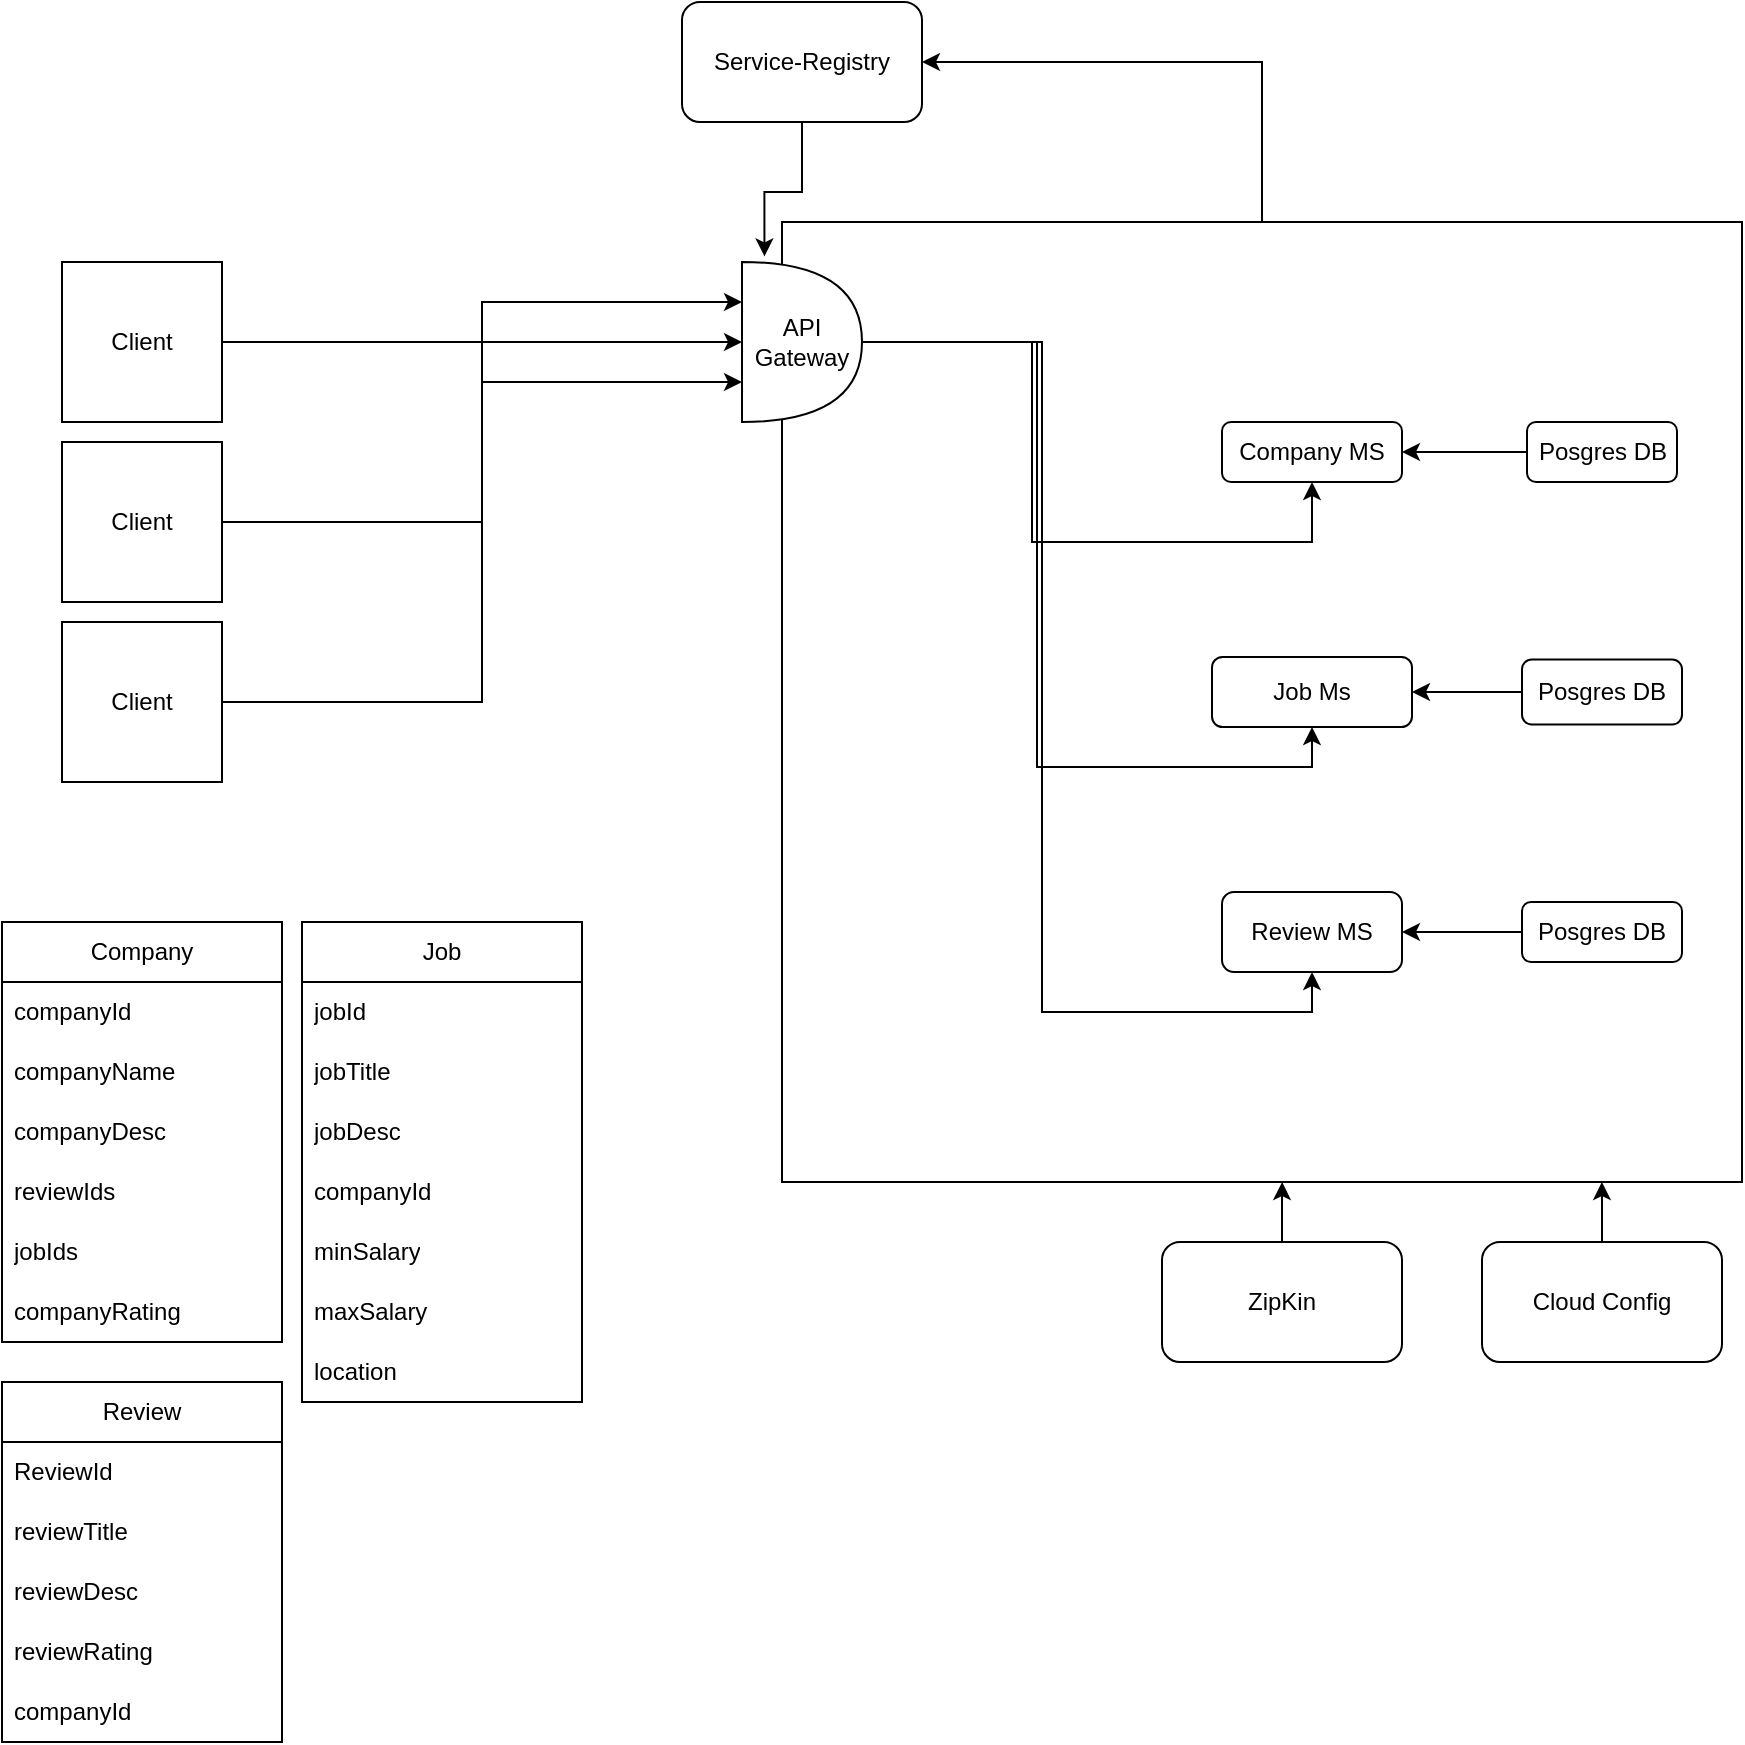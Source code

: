 <mxfile version="24.2.1" type="github">
  <diagram name="Page-1" id="Vt8uixtgJF803295ujzT">
    <mxGraphModel dx="1900" dy="1717" grid="1" gridSize="10" guides="1" tooltips="1" connect="1" arrows="1" fold="1" page="1" pageScale="1" pageWidth="850" pageHeight="1100" math="0" shadow="0">
      <root>
        <mxCell id="0" />
        <mxCell id="1" parent="0" />
        <mxCell id="Ss5s-y-ebiUinhoTJeZZ-2" value="Job MS" style="whiteSpace=wrap;html=1;aspect=fixed;" vertex="1" parent="1">
          <mxGeometry x="350" y="270" width="80" height="80" as="geometry" />
        </mxCell>
        <mxCell id="Ss5s-y-ebiUinhoTJeZZ-53" style="edgeStyle=orthogonalEdgeStyle;rounded=0;orthogonalLoop=1;jettySize=auto;html=1;entryX=1;entryY=0.5;entryDx=0;entryDy=0;" edge="1" parent="1" source="Ss5s-y-ebiUinhoTJeZZ-5" target="Ss5s-y-ebiUinhoTJeZZ-15">
          <mxGeometry relative="1" as="geometry" />
        </mxCell>
        <mxCell id="Ss5s-y-ebiUinhoTJeZZ-5" value="" style="whiteSpace=wrap;html=1;aspect=fixed;" vertex="1" parent="1">
          <mxGeometry x="290" y="60" width="480" height="480" as="geometry" />
        </mxCell>
        <mxCell id="Ss5s-y-ebiUinhoTJeZZ-12" value="Company MS" style="rounded=1;whiteSpace=wrap;html=1;" vertex="1" parent="1">
          <mxGeometry x="510" y="160" width="90" height="30" as="geometry" />
        </mxCell>
        <mxCell id="Ss5s-y-ebiUinhoTJeZZ-13" value="Job Ms" style="rounded=1;whiteSpace=wrap;html=1;" vertex="1" parent="1">
          <mxGeometry x="505" y="277.5" width="100" height="35" as="geometry" />
        </mxCell>
        <mxCell id="Ss5s-y-ebiUinhoTJeZZ-14" value="Review MS" style="rounded=1;whiteSpace=wrap;html=1;" vertex="1" parent="1">
          <mxGeometry x="510" y="395" width="90" height="40" as="geometry" />
        </mxCell>
        <mxCell id="Ss5s-y-ebiUinhoTJeZZ-15" value="Service-Registry" style="rounded=1;whiteSpace=wrap;html=1;" vertex="1" parent="1">
          <mxGeometry x="240" y="-50" width="120" height="60" as="geometry" />
        </mxCell>
        <mxCell id="Ss5s-y-ebiUinhoTJeZZ-16" value="ZipKin" style="rounded=1;whiteSpace=wrap;html=1;" vertex="1" parent="1">
          <mxGeometry x="480" y="570" width="120" height="60" as="geometry" />
        </mxCell>
        <mxCell id="Ss5s-y-ebiUinhoTJeZZ-17" value="Cloud Config" style="rounded=1;whiteSpace=wrap;html=1;" vertex="1" parent="1">
          <mxGeometry x="640" y="570" width="120" height="60" as="geometry" />
        </mxCell>
        <mxCell id="Ss5s-y-ebiUinhoTJeZZ-18" value="Client" style="whiteSpace=wrap;html=1;aspect=fixed;" vertex="1" parent="1">
          <mxGeometry x="-70" y="80" width="80" height="80" as="geometry" />
        </mxCell>
        <mxCell id="Ss5s-y-ebiUinhoTJeZZ-42" style="edgeStyle=orthogonalEdgeStyle;rounded=0;orthogonalLoop=1;jettySize=auto;html=1;" edge="1" parent="1" source="Ss5s-y-ebiUinhoTJeZZ-22" target="Ss5s-y-ebiUinhoTJeZZ-14">
          <mxGeometry relative="1" as="geometry" />
        </mxCell>
        <mxCell id="Ss5s-y-ebiUinhoTJeZZ-22" value="Posgres DB" style="rounded=1;whiteSpace=wrap;html=1;" vertex="1" parent="1">
          <mxGeometry x="660" y="400" width="80" height="30" as="geometry" />
        </mxCell>
        <mxCell id="Ss5s-y-ebiUinhoTJeZZ-41" style="edgeStyle=orthogonalEdgeStyle;rounded=0;orthogonalLoop=1;jettySize=auto;html=1;entryX=1;entryY=0.5;entryDx=0;entryDy=0;" edge="1" parent="1" source="Ss5s-y-ebiUinhoTJeZZ-23" target="Ss5s-y-ebiUinhoTJeZZ-13">
          <mxGeometry relative="1" as="geometry" />
        </mxCell>
        <mxCell id="Ss5s-y-ebiUinhoTJeZZ-23" value="Posgres DB" style="rounded=1;whiteSpace=wrap;html=1;" vertex="1" parent="1">
          <mxGeometry x="660" y="278.75" width="80" height="32.5" as="geometry" />
        </mxCell>
        <mxCell id="Ss5s-y-ebiUinhoTJeZZ-39" style="edgeStyle=orthogonalEdgeStyle;rounded=0;orthogonalLoop=1;jettySize=auto;html=1;entryX=1;entryY=0.5;entryDx=0;entryDy=0;" edge="1" parent="1" source="Ss5s-y-ebiUinhoTJeZZ-24" target="Ss5s-y-ebiUinhoTJeZZ-12">
          <mxGeometry relative="1" as="geometry" />
        </mxCell>
        <mxCell id="Ss5s-y-ebiUinhoTJeZZ-24" value="Posgres DB" style="rounded=1;whiteSpace=wrap;html=1;" vertex="1" parent="1">
          <mxGeometry x="662.5" y="160" width="75" height="30" as="geometry" />
        </mxCell>
        <mxCell id="Ss5s-y-ebiUinhoTJeZZ-43" style="edgeStyle=orthogonalEdgeStyle;rounded=0;orthogonalLoop=1;jettySize=auto;html=1;" edge="1" parent="1" source="Ss5s-y-ebiUinhoTJeZZ-26" target="Ss5s-y-ebiUinhoTJeZZ-12">
          <mxGeometry relative="1" as="geometry">
            <Array as="points">
              <mxPoint x="415" y="120" />
              <mxPoint x="415" y="220" />
              <mxPoint x="555" y="220" />
            </Array>
          </mxGeometry>
        </mxCell>
        <mxCell id="Ss5s-y-ebiUinhoTJeZZ-47" style="edgeStyle=orthogonalEdgeStyle;rounded=0;orthogonalLoop=1;jettySize=auto;html=1;entryX=0.5;entryY=1;entryDx=0;entryDy=0;" edge="1" parent="1" source="Ss5s-y-ebiUinhoTJeZZ-26" target="Ss5s-y-ebiUinhoTJeZZ-13">
          <mxGeometry relative="1" as="geometry" />
        </mxCell>
        <mxCell id="Ss5s-y-ebiUinhoTJeZZ-48" style="edgeStyle=orthogonalEdgeStyle;rounded=0;orthogonalLoop=1;jettySize=auto;html=1;entryX=0.5;entryY=1;entryDx=0;entryDy=0;" edge="1" parent="1" source="Ss5s-y-ebiUinhoTJeZZ-26" target="Ss5s-y-ebiUinhoTJeZZ-14">
          <mxGeometry relative="1" as="geometry" />
        </mxCell>
        <mxCell id="Ss5s-y-ebiUinhoTJeZZ-26" value="API Gateway" style="shape=or;whiteSpace=wrap;html=1;" vertex="1" parent="1">
          <mxGeometry x="270" y="80" width="60" height="80" as="geometry" />
        </mxCell>
        <mxCell id="Ss5s-y-ebiUinhoTJeZZ-27" value="Client" style="whiteSpace=wrap;html=1;aspect=fixed;" vertex="1" parent="1">
          <mxGeometry x="-70" y="170" width="80" height="80" as="geometry" />
        </mxCell>
        <mxCell id="Ss5s-y-ebiUinhoTJeZZ-28" value="Client" style="whiteSpace=wrap;html=1;aspect=fixed;" vertex="1" parent="1">
          <mxGeometry x="-70" y="260" width="80" height="80" as="geometry" />
        </mxCell>
        <mxCell id="Ss5s-y-ebiUinhoTJeZZ-29" style="edgeStyle=orthogonalEdgeStyle;rounded=0;orthogonalLoop=1;jettySize=auto;html=1;entryX=0;entryY=0.75;entryDx=0;entryDy=0;entryPerimeter=0;" edge="1" parent="1" source="Ss5s-y-ebiUinhoTJeZZ-28" target="Ss5s-y-ebiUinhoTJeZZ-26">
          <mxGeometry relative="1" as="geometry" />
        </mxCell>
        <mxCell id="Ss5s-y-ebiUinhoTJeZZ-30" style="edgeStyle=orthogonalEdgeStyle;rounded=0;orthogonalLoop=1;jettySize=auto;html=1;entryX=0;entryY=0.5;entryDx=0;entryDy=0;entryPerimeter=0;" edge="1" parent="1" source="Ss5s-y-ebiUinhoTJeZZ-27" target="Ss5s-y-ebiUinhoTJeZZ-26">
          <mxGeometry relative="1" as="geometry" />
        </mxCell>
        <mxCell id="Ss5s-y-ebiUinhoTJeZZ-31" style="edgeStyle=orthogonalEdgeStyle;rounded=0;orthogonalLoop=1;jettySize=auto;html=1;entryX=0;entryY=0.25;entryDx=0;entryDy=0;entryPerimeter=0;" edge="1" parent="1" source="Ss5s-y-ebiUinhoTJeZZ-18" target="Ss5s-y-ebiUinhoTJeZZ-26">
          <mxGeometry relative="1" as="geometry" />
        </mxCell>
        <mxCell id="Ss5s-y-ebiUinhoTJeZZ-32" style="edgeStyle=orthogonalEdgeStyle;rounded=0;orthogonalLoop=1;jettySize=auto;html=1;entryX=0.187;entryY=-0.035;entryDx=0;entryDy=0;entryPerimeter=0;" edge="1" parent="1" source="Ss5s-y-ebiUinhoTJeZZ-15" target="Ss5s-y-ebiUinhoTJeZZ-26">
          <mxGeometry relative="1" as="geometry" />
        </mxCell>
        <mxCell id="Ss5s-y-ebiUinhoTJeZZ-52" style="edgeStyle=orthogonalEdgeStyle;rounded=0;orthogonalLoop=1;jettySize=auto;html=1;entryX=0.521;entryY=1;entryDx=0;entryDy=0;entryPerimeter=0;" edge="1" parent="1" source="Ss5s-y-ebiUinhoTJeZZ-16" target="Ss5s-y-ebiUinhoTJeZZ-5">
          <mxGeometry relative="1" as="geometry" />
        </mxCell>
        <mxCell id="Ss5s-y-ebiUinhoTJeZZ-54" style="edgeStyle=orthogonalEdgeStyle;rounded=0;orthogonalLoop=1;jettySize=auto;html=1;entryX=0.854;entryY=1;entryDx=0;entryDy=0;entryPerimeter=0;" edge="1" parent="1" source="Ss5s-y-ebiUinhoTJeZZ-17" target="Ss5s-y-ebiUinhoTJeZZ-5">
          <mxGeometry relative="1" as="geometry" />
        </mxCell>
        <mxCell id="Ss5s-y-ebiUinhoTJeZZ-55" value="Company" style="swimlane;fontStyle=0;childLayout=stackLayout;horizontal=1;startSize=30;horizontalStack=0;resizeParent=1;resizeParentMax=0;resizeLast=0;collapsible=1;marginBottom=0;whiteSpace=wrap;html=1;" vertex="1" parent="1">
          <mxGeometry x="-100" y="410" width="140" height="210" as="geometry" />
        </mxCell>
        <mxCell id="Ss5s-y-ebiUinhoTJeZZ-56" value="companyId" style="text;strokeColor=none;fillColor=none;align=left;verticalAlign=middle;spacingLeft=4;spacingRight=4;overflow=hidden;points=[[0,0.5],[1,0.5]];portConstraint=eastwest;rotatable=0;whiteSpace=wrap;html=1;" vertex="1" parent="Ss5s-y-ebiUinhoTJeZZ-55">
          <mxGeometry y="30" width="140" height="30" as="geometry" />
        </mxCell>
        <mxCell id="Ss5s-y-ebiUinhoTJeZZ-57" value="companyName" style="text;strokeColor=none;fillColor=none;align=left;verticalAlign=middle;spacingLeft=4;spacingRight=4;overflow=hidden;points=[[0,0.5],[1,0.5]];portConstraint=eastwest;rotatable=0;whiteSpace=wrap;html=1;" vertex="1" parent="Ss5s-y-ebiUinhoTJeZZ-55">
          <mxGeometry y="60" width="140" height="30" as="geometry" />
        </mxCell>
        <mxCell id="Ss5s-y-ebiUinhoTJeZZ-58" value="companyDesc" style="text;strokeColor=none;fillColor=none;align=left;verticalAlign=middle;spacingLeft=4;spacingRight=4;overflow=hidden;points=[[0,0.5],[1,0.5]];portConstraint=eastwest;rotatable=0;whiteSpace=wrap;html=1;" vertex="1" parent="Ss5s-y-ebiUinhoTJeZZ-55">
          <mxGeometry y="90" width="140" height="30" as="geometry" />
        </mxCell>
        <mxCell id="Ss5s-y-ebiUinhoTJeZZ-67" value="reviewIds" style="text;strokeColor=none;fillColor=none;align=left;verticalAlign=middle;spacingLeft=4;spacingRight=4;overflow=hidden;points=[[0,0.5],[1,0.5]];portConstraint=eastwest;rotatable=0;whiteSpace=wrap;html=1;" vertex="1" parent="Ss5s-y-ebiUinhoTJeZZ-55">
          <mxGeometry y="120" width="140" height="30" as="geometry" />
        </mxCell>
        <mxCell id="Ss5s-y-ebiUinhoTJeZZ-68" value="jobIds" style="text;strokeColor=none;fillColor=none;align=left;verticalAlign=middle;spacingLeft=4;spacingRight=4;overflow=hidden;points=[[0,0.5],[1,0.5]];portConstraint=eastwest;rotatable=0;whiteSpace=wrap;html=1;" vertex="1" parent="Ss5s-y-ebiUinhoTJeZZ-55">
          <mxGeometry y="150" width="140" height="30" as="geometry" />
        </mxCell>
        <mxCell id="Ss5s-y-ebiUinhoTJeZZ-71" value="companyRating" style="text;strokeColor=none;fillColor=none;align=left;verticalAlign=middle;spacingLeft=4;spacingRight=4;overflow=hidden;points=[[0,0.5],[1,0.5]];portConstraint=eastwest;rotatable=0;whiteSpace=wrap;html=1;" vertex="1" parent="Ss5s-y-ebiUinhoTJeZZ-55">
          <mxGeometry y="180" width="140" height="30" as="geometry" />
        </mxCell>
        <mxCell id="Ss5s-y-ebiUinhoTJeZZ-59" value="Job" style="swimlane;fontStyle=0;childLayout=stackLayout;horizontal=1;startSize=30;horizontalStack=0;resizeParent=1;resizeParentMax=0;resizeLast=0;collapsible=1;marginBottom=0;whiteSpace=wrap;html=1;" vertex="1" parent="1">
          <mxGeometry x="50" y="410" width="140" height="240" as="geometry" />
        </mxCell>
        <mxCell id="Ss5s-y-ebiUinhoTJeZZ-60" value="jobId" style="text;strokeColor=none;fillColor=none;align=left;verticalAlign=middle;spacingLeft=4;spacingRight=4;overflow=hidden;points=[[0,0.5],[1,0.5]];portConstraint=eastwest;rotatable=0;whiteSpace=wrap;html=1;" vertex="1" parent="Ss5s-y-ebiUinhoTJeZZ-59">
          <mxGeometry y="30" width="140" height="30" as="geometry" />
        </mxCell>
        <mxCell id="Ss5s-y-ebiUinhoTJeZZ-61" value="jobTitle" style="text;strokeColor=none;fillColor=none;align=left;verticalAlign=middle;spacingLeft=4;spacingRight=4;overflow=hidden;points=[[0,0.5],[1,0.5]];portConstraint=eastwest;rotatable=0;whiteSpace=wrap;html=1;" vertex="1" parent="Ss5s-y-ebiUinhoTJeZZ-59">
          <mxGeometry y="60" width="140" height="30" as="geometry" />
        </mxCell>
        <mxCell id="Ss5s-y-ebiUinhoTJeZZ-62" value="jobDesc" style="text;strokeColor=none;fillColor=none;align=left;verticalAlign=middle;spacingLeft=4;spacingRight=4;overflow=hidden;points=[[0,0.5],[1,0.5]];portConstraint=eastwest;rotatable=0;whiteSpace=wrap;html=1;" vertex="1" parent="Ss5s-y-ebiUinhoTJeZZ-59">
          <mxGeometry y="90" width="140" height="30" as="geometry" />
        </mxCell>
        <mxCell id="Ss5s-y-ebiUinhoTJeZZ-78" value="companyId" style="text;strokeColor=none;fillColor=none;align=left;verticalAlign=middle;spacingLeft=4;spacingRight=4;overflow=hidden;points=[[0,0.5],[1,0.5]];portConstraint=eastwest;rotatable=0;whiteSpace=wrap;html=1;" vertex="1" parent="Ss5s-y-ebiUinhoTJeZZ-59">
          <mxGeometry y="120" width="140" height="30" as="geometry" />
        </mxCell>
        <mxCell id="Ss5s-y-ebiUinhoTJeZZ-79" value="minSalary" style="text;strokeColor=none;fillColor=none;align=left;verticalAlign=middle;spacingLeft=4;spacingRight=4;overflow=hidden;points=[[0,0.5],[1,0.5]];portConstraint=eastwest;rotatable=0;whiteSpace=wrap;html=1;" vertex="1" parent="Ss5s-y-ebiUinhoTJeZZ-59">
          <mxGeometry y="150" width="140" height="30" as="geometry" />
        </mxCell>
        <mxCell id="Ss5s-y-ebiUinhoTJeZZ-80" value="maxSalary" style="text;strokeColor=none;fillColor=none;align=left;verticalAlign=middle;spacingLeft=4;spacingRight=4;overflow=hidden;points=[[0,0.5],[1,0.5]];portConstraint=eastwest;rotatable=0;whiteSpace=wrap;html=1;" vertex="1" parent="Ss5s-y-ebiUinhoTJeZZ-59">
          <mxGeometry y="180" width="140" height="30" as="geometry" />
        </mxCell>
        <mxCell id="Ss5s-y-ebiUinhoTJeZZ-81" value="location" style="text;strokeColor=none;fillColor=none;align=left;verticalAlign=middle;spacingLeft=4;spacingRight=4;overflow=hidden;points=[[0,0.5],[1,0.5]];portConstraint=eastwest;rotatable=0;whiteSpace=wrap;html=1;" vertex="1" parent="Ss5s-y-ebiUinhoTJeZZ-59">
          <mxGeometry y="210" width="140" height="30" as="geometry" />
        </mxCell>
        <mxCell id="Ss5s-y-ebiUinhoTJeZZ-63" value="Review" style="swimlane;fontStyle=0;childLayout=stackLayout;horizontal=1;startSize=30;horizontalStack=0;resizeParent=1;resizeParentMax=0;resizeLast=0;collapsible=1;marginBottom=0;whiteSpace=wrap;html=1;" vertex="1" parent="1">
          <mxGeometry x="-100" y="640" width="140" height="180" as="geometry" />
        </mxCell>
        <mxCell id="Ss5s-y-ebiUinhoTJeZZ-64" value="ReviewId" style="text;strokeColor=none;fillColor=none;align=left;verticalAlign=middle;spacingLeft=4;spacingRight=4;overflow=hidden;points=[[0,0.5],[1,0.5]];portConstraint=eastwest;rotatable=0;whiteSpace=wrap;html=1;" vertex="1" parent="Ss5s-y-ebiUinhoTJeZZ-63">
          <mxGeometry y="30" width="140" height="30" as="geometry" />
        </mxCell>
        <mxCell id="Ss5s-y-ebiUinhoTJeZZ-65" value="reviewTitle" style="text;strokeColor=none;fillColor=none;align=left;verticalAlign=middle;spacingLeft=4;spacingRight=4;overflow=hidden;points=[[0,0.5],[1,0.5]];portConstraint=eastwest;rotatable=0;whiteSpace=wrap;html=1;" vertex="1" parent="Ss5s-y-ebiUinhoTJeZZ-63">
          <mxGeometry y="60" width="140" height="30" as="geometry" />
        </mxCell>
        <mxCell id="Ss5s-y-ebiUinhoTJeZZ-66" value="reviewDesc" style="text;strokeColor=none;fillColor=none;align=left;verticalAlign=middle;spacingLeft=4;spacingRight=4;overflow=hidden;points=[[0,0.5],[1,0.5]];portConstraint=eastwest;rotatable=0;whiteSpace=wrap;html=1;" vertex="1" parent="Ss5s-y-ebiUinhoTJeZZ-63">
          <mxGeometry y="90" width="140" height="30" as="geometry" />
        </mxCell>
        <mxCell id="Ss5s-y-ebiUinhoTJeZZ-69" value="reviewRating" style="text;strokeColor=none;fillColor=none;align=left;verticalAlign=middle;spacingLeft=4;spacingRight=4;overflow=hidden;points=[[0,0.5],[1,0.5]];portConstraint=eastwest;rotatable=0;whiteSpace=wrap;html=1;" vertex="1" parent="Ss5s-y-ebiUinhoTJeZZ-63">
          <mxGeometry y="120" width="140" height="30" as="geometry" />
        </mxCell>
        <mxCell id="Ss5s-y-ebiUinhoTJeZZ-77" value="companyId" style="text;strokeColor=none;fillColor=none;align=left;verticalAlign=middle;spacingLeft=4;spacingRight=4;overflow=hidden;points=[[0,0.5],[1,0.5]];portConstraint=eastwest;rotatable=0;whiteSpace=wrap;html=1;" vertex="1" parent="Ss5s-y-ebiUinhoTJeZZ-63">
          <mxGeometry y="150" width="140" height="30" as="geometry" />
        </mxCell>
      </root>
    </mxGraphModel>
  </diagram>
</mxfile>
